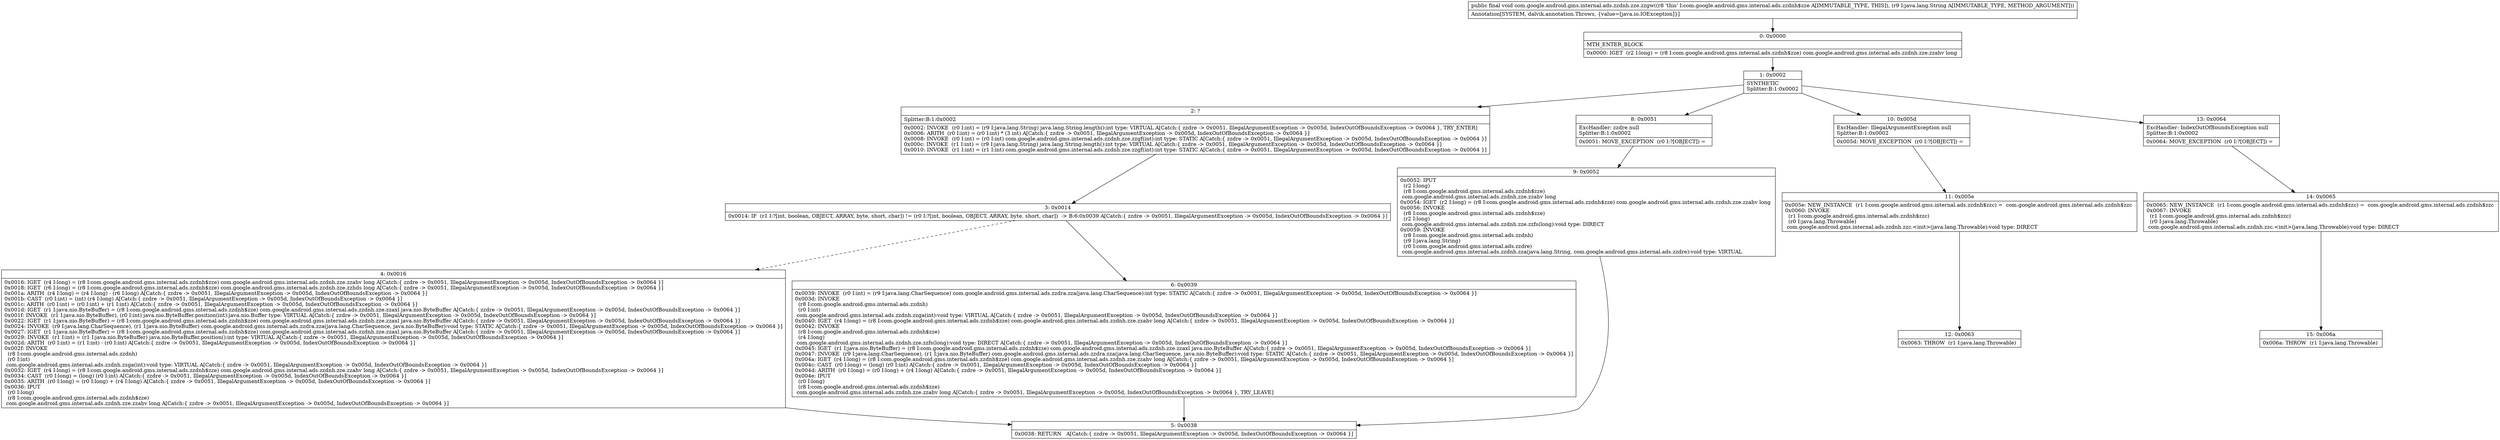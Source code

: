 digraph "CFG forcom.google.android.gms.internal.ads.zzdnh.zze.zzgw(Ljava\/lang\/String;)V" {
Node_0 [shape=record,label="{0\:\ 0x0000|MTH_ENTER_BLOCK\l|0x0000: IGET  (r2 I:long) = (r8 I:com.google.android.gms.internal.ads.zzdnh$zze) com.google.android.gms.internal.ads.zzdnh.zze.zzahv long \l}"];
Node_1 [shape=record,label="{1\:\ 0x0002|SYNTHETIC\lSplitter:B:1:0x0002\l}"];
Node_2 [shape=record,label="{2\:\ ?|Splitter:B:1:0x0002\l|0x0002: INVOKE  (r0 I:int) = (r9 I:java.lang.String) java.lang.String.length():int type: VIRTUAL A[Catch:\{ zzdre \-\> 0x0051, IllegalArgumentException \-\> 0x005d, IndexOutOfBoundsException \-\> 0x0064 \}, TRY_ENTER]\l0x0006: ARITH  (r0 I:int) = (r0 I:int) * (3 int) A[Catch:\{ zzdre \-\> 0x0051, IllegalArgumentException \-\> 0x005d, IndexOutOfBoundsException \-\> 0x0064 \}]\l0x0008: INVOKE  (r0 I:int) = (r0 I:int) com.google.android.gms.internal.ads.zzdnh.zze.zzgf(int):int type: STATIC A[Catch:\{ zzdre \-\> 0x0051, IllegalArgumentException \-\> 0x005d, IndexOutOfBoundsException \-\> 0x0064 \}]\l0x000c: INVOKE  (r1 I:int) = (r9 I:java.lang.String) java.lang.String.length():int type: VIRTUAL A[Catch:\{ zzdre \-\> 0x0051, IllegalArgumentException \-\> 0x005d, IndexOutOfBoundsException \-\> 0x0064 \}]\l0x0010: INVOKE  (r1 I:int) = (r1 I:int) com.google.android.gms.internal.ads.zzdnh.zze.zzgf(int):int type: STATIC A[Catch:\{ zzdre \-\> 0x0051, IllegalArgumentException \-\> 0x005d, IndexOutOfBoundsException \-\> 0x0064 \}]\l}"];
Node_3 [shape=record,label="{3\:\ 0x0014|0x0014: IF  (r1 I:?[int, boolean, OBJECT, ARRAY, byte, short, char]) != (r0 I:?[int, boolean, OBJECT, ARRAY, byte, short, char])  \-\> B:6:0x0039 A[Catch:\{ zzdre \-\> 0x0051, IllegalArgumentException \-\> 0x005d, IndexOutOfBoundsException \-\> 0x0064 \}]\l}"];
Node_4 [shape=record,label="{4\:\ 0x0016|0x0016: IGET  (r4 I:long) = (r8 I:com.google.android.gms.internal.ads.zzdnh$zze) com.google.android.gms.internal.ads.zzdnh.zze.zzahv long A[Catch:\{ zzdre \-\> 0x0051, IllegalArgumentException \-\> 0x005d, IndexOutOfBoundsException \-\> 0x0064 \}]\l0x0018: IGET  (r6 I:long) = (r8 I:com.google.android.gms.internal.ads.zzdnh$zze) com.google.android.gms.internal.ads.zzdnh.zze.zzhds long A[Catch:\{ zzdre \-\> 0x0051, IllegalArgumentException \-\> 0x005d, IndexOutOfBoundsException \-\> 0x0064 \}]\l0x001a: ARITH  (r4 I:long) = (r4 I:long) \- (r6 I:long) A[Catch:\{ zzdre \-\> 0x0051, IllegalArgumentException \-\> 0x005d, IndexOutOfBoundsException \-\> 0x0064 \}]\l0x001b: CAST  (r0 I:int) = (int) (r4 I:long) A[Catch:\{ zzdre \-\> 0x0051, IllegalArgumentException \-\> 0x005d, IndexOutOfBoundsException \-\> 0x0064 \}]\l0x001c: ARITH  (r0 I:int) = (r0 I:int) + (r1 I:int) A[Catch:\{ zzdre \-\> 0x0051, IllegalArgumentException \-\> 0x005d, IndexOutOfBoundsException \-\> 0x0064 \}]\l0x001d: IGET  (r1 I:java.nio.ByteBuffer) = (r8 I:com.google.android.gms.internal.ads.zzdnh$zze) com.google.android.gms.internal.ads.zzdnh.zze.zzaxl java.nio.ByteBuffer A[Catch:\{ zzdre \-\> 0x0051, IllegalArgumentException \-\> 0x005d, IndexOutOfBoundsException \-\> 0x0064 \}]\l0x001f: INVOKE  (r1 I:java.nio.ByteBuffer), (r0 I:int) java.nio.ByteBuffer.position(int):java.nio.Buffer type: VIRTUAL A[Catch:\{ zzdre \-\> 0x0051, IllegalArgumentException \-\> 0x005d, IndexOutOfBoundsException \-\> 0x0064 \}]\l0x0022: IGET  (r1 I:java.nio.ByteBuffer) = (r8 I:com.google.android.gms.internal.ads.zzdnh$zze) com.google.android.gms.internal.ads.zzdnh.zze.zzaxl java.nio.ByteBuffer A[Catch:\{ zzdre \-\> 0x0051, IllegalArgumentException \-\> 0x005d, IndexOutOfBoundsException \-\> 0x0064 \}]\l0x0024: INVOKE  (r9 I:java.lang.CharSequence), (r1 I:java.nio.ByteBuffer) com.google.android.gms.internal.ads.zzdra.zza(java.lang.CharSequence, java.nio.ByteBuffer):void type: STATIC A[Catch:\{ zzdre \-\> 0x0051, IllegalArgumentException \-\> 0x005d, IndexOutOfBoundsException \-\> 0x0064 \}]\l0x0027: IGET  (r1 I:java.nio.ByteBuffer) = (r8 I:com.google.android.gms.internal.ads.zzdnh$zze) com.google.android.gms.internal.ads.zzdnh.zze.zzaxl java.nio.ByteBuffer A[Catch:\{ zzdre \-\> 0x0051, IllegalArgumentException \-\> 0x005d, IndexOutOfBoundsException \-\> 0x0064 \}]\l0x0029: INVOKE  (r1 I:int) = (r1 I:java.nio.ByteBuffer) java.nio.ByteBuffer.position():int type: VIRTUAL A[Catch:\{ zzdre \-\> 0x0051, IllegalArgumentException \-\> 0x005d, IndexOutOfBoundsException \-\> 0x0064 \}]\l0x002d: ARITH  (r0 I:int) = (r1 I:int) \- (r0 I:int) A[Catch:\{ zzdre \-\> 0x0051, IllegalArgumentException \-\> 0x005d, IndexOutOfBoundsException \-\> 0x0064 \}]\l0x002f: INVOKE  \l  (r8 I:com.google.android.gms.internal.ads.zzdnh)\l  (r0 I:int)\l com.google.android.gms.internal.ads.zzdnh.zzga(int):void type: VIRTUAL A[Catch:\{ zzdre \-\> 0x0051, IllegalArgumentException \-\> 0x005d, IndexOutOfBoundsException \-\> 0x0064 \}]\l0x0032: IGET  (r4 I:long) = (r8 I:com.google.android.gms.internal.ads.zzdnh$zze) com.google.android.gms.internal.ads.zzdnh.zze.zzahv long A[Catch:\{ zzdre \-\> 0x0051, IllegalArgumentException \-\> 0x005d, IndexOutOfBoundsException \-\> 0x0064 \}]\l0x0034: CAST  (r0 I:long) = (long) (r0 I:int) A[Catch:\{ zzdre \-\> 0x0051, IllegalArgumentException \-\> 0x005d, IndexOutOfBoundsException \-\> 0x0064 \}]\l0x0035: ARITH  (r0 I:long) = (r0 I:long) + (r4 I:long) A[Catch:\{ zzdre \-\> 0x0051, IllegalArgumentException \-\> 0x005d, IndexOutOfBoundsException \-\> 0x0064 \}]\l0x0036: IPUT  \l  (r0 I:long)\l  (r8 I:com.google.android.gms.internal.ads.zzdnh$zze)\l com.google.android.gms.internal.ads.zzdnh.zze.zzahv long A[Catch:\{ zzdre \-\> 0x0051, IllegalArgumentException \-\> 0x005d, IndexOutOfBoundsException \-\> 0x0064 \}]\l}"];
Node_5 [shape=record,label="{5\:\ 0x0038|0x0038: RETURN   A[Catch:\{ zzdre \-\> 0x0051, IllegalArgumentException \-\> 0x005d, IndexOutOfBoundsException \-\> 0x0064 \}]\l}"];
Node_6 [shape=record,label="{6\:\ 0x0039|0x0039: INVOKE  (r0 I:int) = (r9 I:java.lang.CharSequence) com.google.android.gms.internal.ads.zzdra.zza(java.lang.CharSequence):int type: STATIC A[Catch:\{ zzdre \-\> 0x0051, IllegalArgumentException \-\> 0x005d, IndexOutOfBoundsException \-\> 0x0064 \}]\l0x003d: INVOKE  \l  (r8 I:com.google.android.gms.internal.ads.zzdnh)\l  (r0 I:int)\l com.google.android.gms.internal.ads.zzdnh.zzga(int):void type: VIRTUAL A[Catch:\{ zzdre \-\> 0x0051, IllegalArgumentException \-\> 0x005d, IndexOutOfBoundsException \-\> 0x0064 \}]\l0x0040: IGET  (r4 I:long) = (r8 I:com.google.android.gms.internal.ads.zzdnh$zze) com.google.android.gms.internal.ads.zzdnh.zze.zzahv long A[Catch:\{ zzdre \-\> 0x0051, IllegalArgumentException \-\> 0x005d, IndexOutOfBoundsException \-\> 0x0064 \}]\l0x0042: INVOKE  \l  (r8 I:com.google.android.gms.internal.ads.zzdnh$zze)\l  (r4 I:long)\l com.google.android.gms.internal.ads.zzdnh.zze.zzfs(long):void type: DIRECT A[Catch:\{ zzdre \-\> 0x0051, IllegalArgumentException \-\> 0x005d, IndexOutOfBoundsException \-\> 0x0064 \}]\l0x0045: IGET  (r1 I:java.nio.ByteBuffer) = (r8 I:com.google.android.gms.internal.ads.zzdnh$zze) com.google.android.gms.internal.ads.zzdnh.zze.zzaxl java.nio.ByteBuffer A[Catch:\{ zzdre \-\> 0x0051, IllegalArgumentException \-\> 0x005d, IndexOutOfBoundsException \-\> 0x0064 \}]\l0x0047: INVOKE  (r9 I:java.lang.CharSequence), (r1 I:java.nio.ByteBuffer) com.google.android.gms.internal.ads.zzdra.zza(java.lang.CharSequence, java.nio.ByteBuffer):void type: STATIC A[Catch:\{ zzdre \-\> 0x0051, IllegalArgumentException \-\> 0x005d, IndexOutOfBoundsException \-\> 0x0064 \}]\l0x004a: IGET  (r4 I:long) = (r8 I:com.google.android.gms.internal.ads.zzdnh$zze) com.google.android.gms.internal.ads.zzdnh.zze.zzahv long A[Catch:\{ zzdre \-\> 0x0051, IllegalArgumentException \-\> 0x005d, IndexOutOfBoundsException \-\> 0x0064 \}]\l0x004c: CAST  (r0 I:long) = (long) (r0 I:int) A[Catch:\{ zzdre \-\> 0x0051, IllegalArgumentException \-\> 0x005d, IndexOutOfBoundsException \-\> 0x0064 \}]\l0x004d: ARITH  (r0 I:long) = (r0 I:long) + (r4 I:long) A[Catch:\{ zzdre \-\> 0x0051, IllegalArgumentException \-\> 0x005d, IndexOutOfBoundsException \-\> 0x0064 \}]\l0x004e: IPUT  \l  (r0 I:long)\l  (r8 I:com.google.android.gms.internal.ads.zzdnh$zze)\l com.google.android.gms.internal.ads.zzdnh.zze.zzahv long A[Catch:\{ zzdre \-\> 0x0051, IllegalArgumentException \-\> 0x005d, IndexOutOfBoundsException \-\> 0x0064 \}, TRY_LEAVE]\l}"];
Node_8 [shape=record,label="{8\:\ 0x0051|ExcHandler: zzdre null\lSplitter:B:1:0x0002\l|0x0051: MOVE_EXCEPTION  (r0 I:?[OBJECT]) =  \l}"];
Node_9 [shape=record,label="{9\:\ 0x0052|0x0052: IPUT  \l  (r2 I:long)\l  (r8 I:com.google.android.gms.internal.ads.zzdnh$zze)\l com.google.android.gms.internal.ads.zzdnh.zze.zzahv long \l0x0054: IGET  (r2 I:long) = (r8 I:com.google.android.gms.internal.ads.zzdnh$zze) com.google.android.gms.internal.ads.zzdnh.zze.zzahv long \l0x0056: INVOKE  \l  (r8 I:com.google.android.gms.internal.ads.zzdnh$zze)\l  (r2 I:long)\l com.google.android.gms.internal.ads.zzdnh.zze.zzfs(long):void type: DIRECT \l0x0059: INVOKE  \l  (r8 I:com.google.android.gms.internal.ads.zzdnh)\l  (r9 I:java.lang.String)\l  (r0 I:com.google.android.gms.internal.ads.zzdre)\l com.google.android.gms.internal.ads.zzdnh.zza(java.lang.String, com.google.android.gms.internal.ads.zzdre):void type: VIRTUAL \l}"];
Node_10 [shape=record,label="{10\:\ 0x005d|ExcHandler: IllegalArgumentException null\lSplitter:B:1:0x0002\l|0x005d: MOVE_EXCEPTION  (r0 I:?[OBJECT]) =  \l}"];
Node_11 [shape=record,label="{11\:\ 0x005e|0x005e: NEW_INSTANCE  (r1 I:com.google.android.gms.internal.ads.zzdnh$zzc) =  com.google.android.gms.internal.ads.zzdnh$zzc \l0x0060: INVOKE  \l  (r1 I:com.google.android.gms.internal.ads.zzdnh$zzc)\l  (r0 I:java.lang.Throwable)\l com.google.android.gms.internal.ads.zzdnh.zzc.\<init\>(java.lang.Throwable):void type: DIRECT \l}"];
Node_12 [shape=record,label="{12\:\ 0x0063|0x0063: THROW  (r1 I:java.lang.Throwable) \l}"];
Node_13 [shape=record,label="{13\:\ 0x0064|ExcHandler: IndexOutOfBoundsException null\lSplitter:B:1:0x0002\l|0x0064: MOVE_EXCEPTION  (r0 I:?[OBJECT]) =  \l}"];
Node_14 [shape=record,label="{14\:\ 0x0065|0x0065: NEW_INSTANCE  (r1 I:com.google.android.gms.internal.ads.zzdnh$zzc) =  com.google.android.gms.internal.ads.zzdnh$zzc \l0x0067: INVOKE  \l  (r1 I:com.google.android.gms.internal.ads.zzdnh$zzc)\l  (r0 I:java.lang.Throwable)\l com.google.android.gms.internal.ads.zzdnh.zzc.\<init\>(java.lang.Throwable):void type: DIRECT \l}"];
Node_15 [shape=record,label="{15\:\ 0x006a|0x006a: THROW  (r1 I:java.lang.Throwable) \l}"];
MethodNode[shape=record,label="{public final void com.google.android.gms.internal.ads.zzdnh.zze.zzgw((r8 'this' I:com.google.android.gms.internal.ads.zzdnh$zze A[IMMUTABLE_TYPE, THIS]), (r9 I:java.lang.String A[IMMUTABLE_TYPE, METHOD_ARGUMENT]))  | Annotation[SYSTEM, dalvik.annotation.Throws, \{value=[java.io.IOException]\}]\l}"];
MethodNode -> Node_0;
Node_0 -> Node_1;
Node_1 -> Node_2;
Node_1 -> Node_8;
Node_1 -> Node_10;
Node_1 -> Node_13;
Node_2 -> Node_3;
Node_3 -> Node_4[style=dashed];
Node_3 -> Node_6;
Node_4 -> Node_5;
Node_6 -> Node_5;
Node_8 -> Node_9;
Node_9 -> Node_5;
Node_10 -> Node_11;
Node_11 -> Node_12;
Node_13 -> Node_14;
Node_14 -> Node_15;
}

